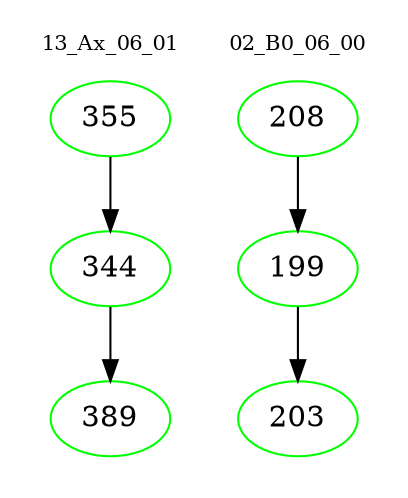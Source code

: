 digraph{
subgraph cluster_0 {
color = white
label = "13_Ax_06_01";
fontsize=10;
T0_355 [label="355", color="green"]
T0_355 -> T0_344 [color="black"]
T0_344 [label="344", color="green"]
T0_344 -> T0_389 [color="black"]
T0_389 [label="389", color="green"]
}
subgraph cluster_1 {
color = white
label = "02_B0_06_00";
fontsize=10;
T1_208 [label="208", color="green"]
T1_208 -> T1_199 [color="black"]
T1_199 [label="199", color="green"]
T1_199 -> T1_203 [color="black"]
T1_203 [label="203", color="green"]
}
}
